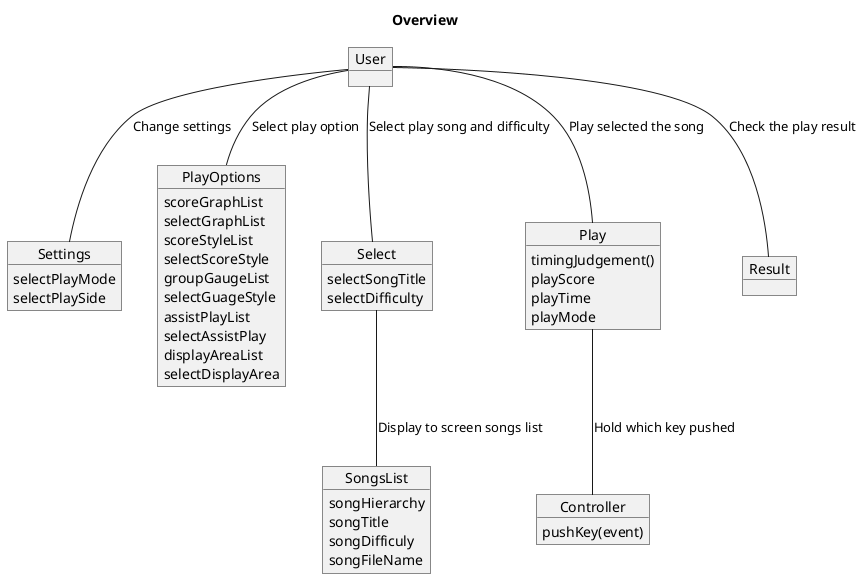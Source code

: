 @startuml
title Overview
object User
object Settings {
    selectPlayMode
    selectPlaySide
}
object PlayOptions {
    scoreGraphList
    selectGraphList
    scoreStyleList
    selectScoreStyle
    groupGaugeList
    selectGuageStyle
    assistPlayList
    selectAssistPlay
    displayAreaList
    selectDisplayArea
}

object Select {
    selectSongTitle
    selectDifficulty
}
object SongsList {
    songHierarchy
    songTitle
    songDifficuly
    songFileName
}

object Play {
    timingJudgement()
    playScore
    playTime
    playMode
}
object Controller {
    pushKey(event)
}

object Result
Play -- Controller : Hold which key pushed
Select -- SongsList : Display to screen songs list

User -- Settings : Change settings
User -- Select : Select play song and difficulty
User -- PlayOptions : Select play option
User -- Play : Play selected the song
User -- Result : Check the play result
@enduml